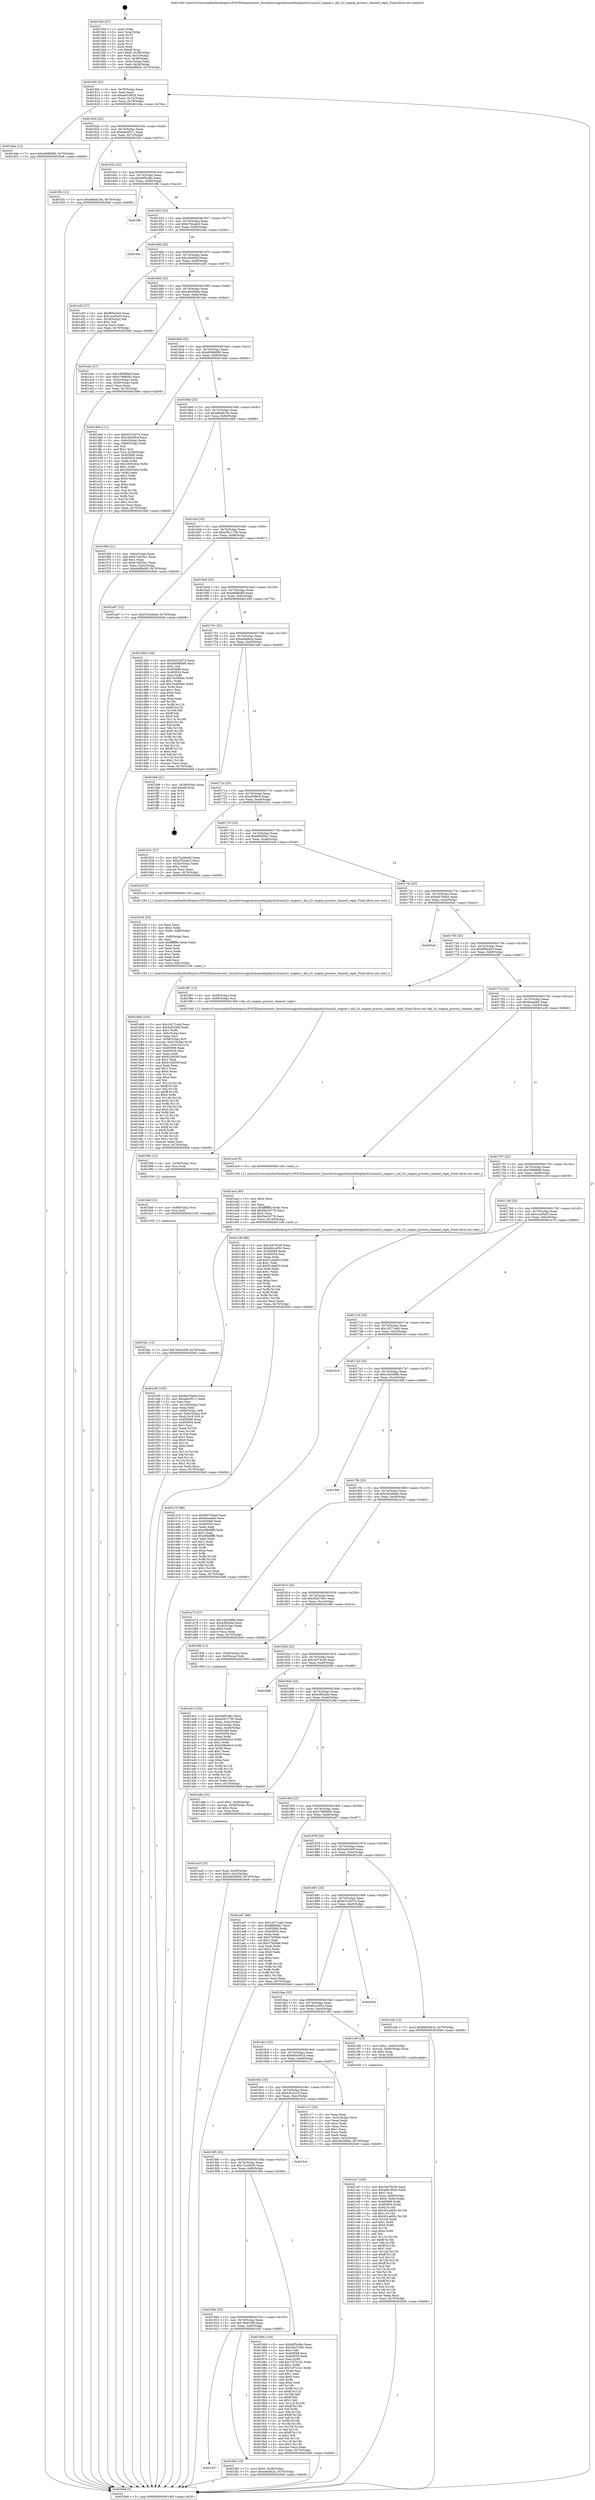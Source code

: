 digraph "0x4015e0" {
  label = "0x4015e0 (/mnt/c/Users/mathe/Desktop/tcc/POCII/binaries/extr_linuxdriversgpudrmamddisplaydci2cauxi2c_engine.c_dal_i2c_engine_process_channel_reply_Final-ollvm.out::main(0))"
  labelloc = "t"
  node[shape=record]

  Entry [label="",width=0.3,height=0.3,shape=circle,fillcolor=black,style=filled]
  "0x40160f" [label="{
     0x40160f [23]\l
     | [instrs]\l
     &nbsp;&nbsp;0x40160f \<+3\>: mov -0x70(%rbp),%eax\l
     &nbsp;&nbsp;0x401612 \<+2\>: mov %eax,%ecx\l
     &nbsp;&nbsp;0x401614 \<+6\>: sub $0xae91962b,%ecx\l
     &nbsp;&nbsp;0x40161a \<+3\>: mov %eax,-0x74(%rbp)\l
     &nbsp;&nbsp;0x40161d \<+3\>: mov %ecx,-0x78(%rbp)\l
     &nbsp;&nbsp;0x401620 \<+6\>: je 0000000000401d4a \<main+0x76a\>\l
  }"]
  "0x401d4a" [label="{
     0x401d4a [12]\l
     | [instrs]\l
     &nbsp;&nbsp;0x401d4a \<+7\>: movl $0xe8dfb085,-0x70(%rbp)\l
     &nbsp;&nbsp;0x401d51 \<+5\>: jmp 00000000004020e8 \<main+0xb08\>\l
  }"]
  "0x401626" [label="{
     0x401626 [22]\l
     | [instrs]\l
     &nbsp;&nbsp;0x401626 \<+5\>: jmp 000000000040162b \<main+0x4b\>\l
     &nbsp;&nbsp;0x40162b \<+3\>: mov -0x74(%rbp),%eax\l
     &nbsp;&nbsp;0x40162e \<+5\>: sub $0xaee3f511,%eax\l
     &nbsp;&nbsp;0x401633 \<+3\>: mov %eax,-0x7c(%rbp)\l
     &nbsp;&nbsp;0x401636 \<+6\>: je 0000000000401f5c \<main+0x97c\>\l
  }"]
  Exit [label="",width=0.3,height=0.3,shape=circle,fillcolor=black,style=filled,peripheries=2]
  "0x401f5c" [label="{
     0x401f5c [12]\l
     | [instrs]\l
     &nbsp;&nbsp;0x401f5c \<+7\>: movl $0xdb64b19c,-0x70(%rbp)\l
     &nbsp;&nbsp;0x401f63 \<+5\>: jmp 00000000004020e8 \<main+0xb08\>\l
  }"]
  "0x40163c" [label="{
     0x40163c [22]\l
     | [instrs]\l
     &nbsp;&nbsp;0x40163c \<+5\>: jmp 0000000000401641 \<main+0x61\>\l
     &nbsp;&nbsp;0x401641 \<+3\>: mov -0x74(%rbp),%eax\l
     &nbsp;&nbsp;0x401644 \<+5\>: sub $0xb0f5cdbc,%eax\l
     &nbsp;&nbsp;0x401649 \<+3\>: mov %eax,-0x80(%rbp)\l
     &nbsp;&nbsp;0x40164c \<+6\>: je 0000000000401ffd \<main+0xa1d\>\l
  }"]
  "0x401927" [label="{
     0x401927\l
  }", style=dashed]
  "0x401ffd" [label="{
     0x401ffd\l
  }", style=dashed]
  "0x401652" [label="{
     0x401652 [25]\l
     | [instrs]\l
     &nbsp;&nbsp;0x401652 \<+5\>: jmp 0000000000401657 \<main+0x77\>\l
     &nbsp;&nbsp;0x401657 \<+3\>: mov -0x74(%rbp),%eax\l
     &nbsp;&nbsp;0x40165a \<+5\>: sub $0xb762adc3,%eax\l
     &nbsp;&nbsp;0x40165f \<+6\>: mov %eax,-0x84(%rbp)\l
     &nbsp;&nbsp;0x401665 \<+6\>: je 000000000040194c \<main+0x36c\>\l
  }"]
  "0x401fd5" [label="{
     0x401fd5 [19]\l
     | [instrs]\l
     &nbsp;&nbsp;0x401fd5 \<+7\>: movl $0x0,-0x38(%rbp)\l
     &nbsp;&nbsp;0x401fdc \<+7\>: movl $0xeb9afa2a,-0x70(%rbp)\l
     &nbsp;&nbsp;0x401fe3 \<+5\>: jmp 00000000004020e8 \<main+0xb08\>\l
  }"]
  "0x40194c" [label="{
     0x40194c\l
  }", style=dashed]
  "0x40166b" [label="{
     0x40166b [25]\l
     | [instrs]\l
     &nbsp;&nbsp;0x40166b \<+5\>: jmp 0000000000401670 \<main+0x90\>\l
     &nbsp;&nbsp;0x401670 \<+3\>: mov -0x74(%rbp),%eax\l
     &nbsp;&nbsp;0x401673 \<+5\>: sub $0xc0d458cf,%eax\l
     &nbsp;&nbsp;0x401678 \<+6\>: mov %eax,-0x88(%rbp)\l
     &nbsp;&nbsp;0x40167e \<+6\>: je 0000000000401e55 \<main+0x875\>\l
  }"]
  "0x401fac" [label="{
     0x401fac [12]\l
     | [instrs]\l
     &nbsp;&nbsp;0x401fac \<+7\>: movl $0x78d4339f,-0x70(%rbp)\l
     &nbsp;&nbsp;0x401fb3 \<+5\>: jmp 00000000004020e8 \<main+0xb08\>\l
  }"]
  "0x401e55" [label="{
     0x401e55 [27]\l
     | [instrs]\l
     &nbsp;&nbsp;0x401e55 \<+5\>: mov $0xff39c4d3,%eax\l
     &nbsp;&nbsp;0x401e5a \<+5\>: mov $0x1acd5af3,%ecx\l
     &nbsp;&nbsp;0x401e5f \<+3\>: mov -0x29(%rbp),%dl\l
     &nbsp;&nbsp;0x401e62 \<+3\>: test $0x1,%dl\l
     &nbsp;&nbsp;0x401e65 \<+3\>: cmovne %ecx,%eax\l
     &nbsp;&nbsp;0x401e68 \<+3\>: mov %eax,-0x70(%rbp)\l
     &nbsp;&nbsp;0x401e6b \<+5\>: jmp 00000000004020e8 \<main+0xb08\>\l
  }"]
  "0x401684" [label="{
     0x401684 [25]\l
     | [instrs]\l
     &nbsp;&nbsp;0x401684 \<+5\>: jmp 0000000000401689 \<main+0xa9\>\l
     &nbsp;&nbsp;0x401689 \<+3\>: mov -0x74(%rbp),%eax\l
     &nbsp;&nbsp;0x40168c \<+5\>: sub $0xc8e59d0e,%eax\l
     &nbsp;&nbsp;0x401691 \<+6\>: mov %eax,-0x8c(%rbp)\l
     &nbsp;&nbsp;0x401697 \<+6\>: je 0000000000401abc \<main+0x4dc\>\l
  }"]
  "0x401fa0" [label="{
     0x401fa0 [12]\l
     | [instrs]\l
     &nbsp;&nbsp;0x401fa0 \<+4\>: mov -0x68(%rbp),%rsi\l
     &nbsp;&nbsp;0x401fa4 \<+3\>: mov %rsi,%rdi\l
     &nbsp;&nbsp;0x401fa7 \<+5\>: call 0000000000401030 \<free@plt\>\l
     | [calls]\l
     &nbsp;&nbsp;0x401030 \{1\} (unknown)\l
  }"]
  "0x401abc" [label="{
     0x401abc [27]\l
     | [instrs]\l
     &nbsp;&nbsp;0x401abc \<+5\>: mov $0x16968f49,%eax\l
     &nbsp;&nbsp;0x401ac1 \<+5\>: mov $0x57966982,%ecx\l
     &nbsp;&nbsp;0x401ac6 \<+3\>: mov -0x5c(%rbp),%edx\l
     &nbsp;&nbsp;0x401ac9 \<+3\>: cmp -0x50(%rbp),%edx\l
     &nbsp;&nbsp;0x401acc \<+3\>: cmovl %ecx,%eax\l
     &nbsp;&nbsp;0x401acf \<+3\>: mov %eax,-0x70(%rbp)\l
     &nbsp;&nbsp;0x401ad2 \<+5\>: jmp 00000000004020e8 \<main+0xb08\>\l
  }"]
  "0x40169d" [label="{
     0x40169d [25]\l
     | [instrs]\l
     &nbsp;&nbsp;0x40169d \<+5\>: jmp 00000000004016a2 \<main+0xc2\>\l
     &nbsp;&nbsp;0x4016a2 \<+3\>: mov -0x74(%rbp),%eax\l
     &nbsp;&nbsp;0x4016a5 \<+5\>: sub $0xd0066690,%eax\l
     &nbsp;&nbsp;0x4016aa \<+6\>: mov %eax,-0x90(%rbp)\l
     &nbsp;&nbsp;0x4016b0 \<+6\>: je 0000000000401de6 \<main+0x806\>\l
  }"]
  "0x401f94" [label="{
     0x401f94 [12]\l
     | [instrs]\l
     &nbsp;&nbsp;0x401f94 \<+4\>: mov -0x58(%rbp),%rsi\l
     &nbsp;&nbsp;0x401f98 \<+3\>: mov %rsi,%rdi\l
     &nbsp;&nbsp;0x401f9b \<+5\>: call 0000000000401030 \<free@plt\>\l
     | [calls]\l
     &nbsp;&nbsp;0x401030 \{1\} (unknown)\l
  }"]
  "0x401de6" [label="{
     0x401de6 [111]\l
     | [instrs]\l
     &nbsp;&nbsp;0x401de6 \<+5\>: mov $0x6331b074,%eax\l
     &nbsp;&nbsp;0x401deb \<+5\>: mov $0xc0d458cf,%ecx\l
     &nbsp;&nbsp;0x401df0 \<+3\>: mov -0x6c(%rbp),%edx\l
     &nbsp;&nbsp;0x401df3 \<+3\>: cmp -0x60(%rbp),%edx\l
     &nbsp;&nbsp;0x401df6 \<+4\>: setl %sil\l
     &nbsp;&nbsp;0x401dfa \<+4\>: and $0x1,%sil\l
     &nbsp;&nbsp;0x401dfe \<+4\>: mov %sil,-0x29(%rbp)\l
     &nbsp;&nbsp;0x401e02 \<+7\>: mov 0x405068,%edx\l
     &nbsp;&nbsp;0x401e09 \<+7\>: mov 0x405054,%edi\l
     &nbsp;&nbsp;0x401e10 \<+3\>: mov %edx,%r8d\l
     &nbsp;&nbsp;0x401e13 \<+7\>: add $0x18003d2a,%r8d\l
     &nbsp;&nbsp;0x401e1a \<+4\>: sub $0x1,%r8d\l
     &nbsp;&nbsp;0x401e1e \<+7\>: sub $0x18003d2a,%r8d\l
     &nbsp;&nbsp;0x401e25 \<+4\>: imul %r8d,%edx\l
     &nbsp;&nbsp;0x401e29 \<+3\>: and $0x1,%edx\l
     &nbsp;&nbsp;0x401e2c \<+3\>: cmp $0x0,%edx\l
     &nbsp;&nbsp;0x401e2f \<+4\>: sete %sil\l
     &nbsp;&nbsp;0x401e33 \<+3\>: cmp $0xa,%edi\l
     &nbsp;&nbsp;0x401e36 \<+4\>: setl %r9b\l
     &nbsp;&nbsp;0x401e3a \<+3\>: mov %sil,%r10b\l
     &nbsp;&nbsp;0x401e3d \<+3\>: and %r9b,%r10b\l
     &nbsp;&nbsp;0x401e40 \<+3\>: xor %r9b,%sil\l
     &nbsp;&nbsp;0x401e43 \<+3\>: or %sil,%r10b\l
     &nbsp;&nbsp;0x401e46 \<+4\>: test $0x1,%r10b\l
     &nbsp;&nbsp;0x401e4a \<+3\>: cmovne %ecx,%eax\l
     &nbsp;&nbsp;0x401e4d \<+3\>: mov %eax,-0x70(%rbp)\l
     &nbsp;&nbsp;0x401e50 \<+5\>: jmp 00000000004020e8 \<main+0xb08\>\l
  }"]
  "0x4016b6" [label="{
     0x4016b6 [25]\l
     | [instrs]\l
     &nbsp;&nbsp;0x4016b6 \<+5\>: jmp 00000000004016bb \<main+0xdb\>\l
     &nbsp;&nbsp;0x4016bb \<+3\>: mov -0x74(%rbp),%eax\l
     &nbsp;&nbsp;0x4016be \<+5\>: sub $0xdb64b19c,%eax\l
     &nbsp;&nbsp;0x4016c3 \<+6\>: mov %eax,-0x94(%rbp)\l
     &nbsp;&nbsp;0x4016c9 \<+6\>: je 0000000000401f68 \<main+0x988\>\l
  }"]
  "0x401ef5" [label="{
     0x401ef5 [103]\l
     | [instrs]\l
     &nbsp;&nbsp;0x401ef5 \<+5\>: mov $0xfd476d4d,%ecx\l
     &nbsp;&nbsp;0x401efa \<+5\>: mov $0xaee3f511,%edx\l
     &nbsp;&nbsp;0x401eff \<+2\>: xor %esi,%esi\l
     &nbsp;&nbsp;0x401f01 \<+6\>: mov -0x100(%rbp),%edi\l
     &nbsp;&nbsp;0x401f07 \<+3\>: imul %eax,%edi\l
     &nbsp;&nbsp;0x401f0a \<+4\>: mov -0x68(%rbp),%r8\l
     &nbsp;&nbsp;0x401f0e \<+4\>: movslq -0x6c(%rbp),%r9\l
     &nbsp;&nbsp;0x401f12 \<+4\>: mov %edi,(%r8,%r9,4)\l
     &nbsp;&nbsp;0x401f16 \<+7\>: mov 0x405068,%eax\l
     &nbsp;&nbsp;0x401f1d \<+7\>: mov 0x405054,%edi\l
     &nbsp;&nbsp;0x401f24 \<+3\>: sub $0x1,%esi\l
     &nbsp;&nbsp;0x401f27 \<+3\>: mov %eax,%r10d\l
     &nbsp;&nbsp;0x401f2a \<+3\>: add %esi,%r10d\l
     &nbsp;&nbsp;0x401f2d \<+4\>: imul %r10d,%eax\l
     &nbsp;&nbsp;0x401f31 \<+3\>: and $0x1,%eax\l
     &nbsp;&nbsp;0x401f34 \<+3\>: cmp $0x0,%eax\l
     &nbsp;&nbsp;0x401f37 \<+4\>: sete %r11b\l
     &nbsp;&nbsp;0x401f3b \<+3\>: cmp $0xa,%edi\l
     &nbsp;&nbsp;0x401f3e \<+3\>: setl %bl\l
     &nbsp;&nbsp;0x401f41 \<+3\>: mov %r11b,%r14b\l
     &nbsp;&nbsp;0x401f44 \<+3\>: and %bl,%r14b\l
     &nbsp;&nbsp;0x401f47 \<+3\>: xor %bl,%r11b\l
     &nbsp;&nbsp;0x401f4a \<+3\>: or %r11b,%r14b\l
     &nbsp;&nbsp;0x401f4d \<+4\>: test $0x1,%r14b\l
     &nbsp;&nbsp;0x401f51 \<+3\>: cmovne %edx,%ecx\l
     &nbsp;&nbsp;0x401f54 \<+3\>: mov %ecx,-0x70(%rbp)\l
     &nbsp;&nbsp;0x401f57 \<+5\>: jmp 00000000004020e8 \<main+0xb08\>\l
  }"]
  "0x401f68" [label="{
     0x401f68 [31]\l
     | [instrs]\l
     &nbsp;&nbsp;0x401f68 \<+3\>: mov -0x6c(%rbp),%eax\l
     &nbsp;&nbsp;0x401f6b \<+5\>: add $0xb7ab35a1,%eax\l
     &nbsp;&nbsp;0x401f70 \<+3\>: add $0x1,%eax\l
     &nbsp;&nbsp;0x401f73 \<+5\>: sub $0xb7ab35a1,%eax\l
     &nbsp;&nbsp;0x401f78 \<+3\>: mov %eax,-0x6c(%rbp)\l
     &nbsp;&nbsp;0x401f7b \<+7\>: movl $0xe8dfb085,-0x70(%rbp)\l
     &nbsp;&nbsp;0x401f82 \<+5\>: jmp 00000000004020e8 \<main+0xb08\>\l
  }"]
  "0x4016cf" [label="{
     0x4016cf [25]\l
     | [instrs]\l
     &nbsp;&nbsp;0x4016cf \<+5\>: jmp 00000000004016d4 \<main+0xf4\>\l
     &nbsp;&nbsp;0x4016d4 \<+3\>: mov -0x74(%rbp),%eax\l
     &nbsp;&nbsp;0x4016d7 \<+5\>: sub $0xe5911756,%eax\l
     &nbsp;&nbsp;0x4016dc \<+6\>: mov %eax,-0x98(%rbp)\l
     &nbsp;&nbsp;0x4016e2 \<+6\>: je 0000000000401a67 \<main+0x487\>\l
  }"]
  "0x401ecd" [label="{
     0x401ecd [40]\l
     | [instrs]\l
     &nbsp;&nbsp;0x401ecd \<+5\>: mov $0x2,%ecx\l
     &nbsp;&nbsp;0x401ed2 \<+1\>: cltd\l
     &nbsp;&nbsp;0x401ed3 \<+2\>: idiv %ecx\l
     &nbsp;&nbsp;0x401ed5 \<+6\>: imul $0xfffffffe,%edx,%ecx\l
     &nbsp;&nbsp;0x401edb \<+6\>: add $0x5be34776,%ecx\l
     &nbsp;&nbsp;0x401ee1 \<+3\>: add $0x1,%ecx\l
     &nbsp;&nbsp;0x401ee4 \<+6\>: sub $0x5be34776,%ecx\l
     &nbsp;&nbsp;0x401eea \<+6\>: mov %ecx,-0x100(%rbp)\l
     &nbsp;&nbsp;0x401ef0 \<+5\>: call 0000000000401160 \<next_i\>\l
     | [calls]\l
     &nbsp;&nbsp;0x401160 \{1\} (/mnt/c/Users/mathe/Desktop/tcc/POCII/binaries/extr_linuxdriversgpudrmamddisplaydci2cauxi2c_engine.c_dal_i2c_engine_process_channel_reply_Final-ollvm.out::next_i)\l
  }"]
  "0x401a67" [label="{
     0x401a67 [12]\l
     | [instrs]\l
     &nbsp;&nbsp;0x401a67 \<+7\>: movl $0x303e46ed,-0x70(%rbp)\l
     &nbsp;&nbsp;0x401a6e \<+5\>: jmp 00000000004020e8 \<main+0xb08\>\l
  }"]
  "0x4016e8" [label="{
     0x4016e8 [25]\l
     | [instrs]\l
     &nbsp;&nbsp;0x4016e8 \<+5\>: jmp 00000000004016ed \<main+0x10d\>\l
     &nbsp;&nbsp;0x4016ed \<+3\>: mov -0x74(%rbp),%eax\l
     &nbsp;&nbsp;0x4016f0 \<+5\>: sub $0xe8dfb085,%eax\l
     &nbsp;&nbsp;0x4016f5 \<+6\>: mov %eax,-0x9c(%rbp)\l
     &nbsp;&nbsp;0x4016fb \<+6\>: je 0000000000401d56 \<main+0x776\>\l
  }"]
  "0x401ca7" [label="{
     0x401ca7 [163]\l
     | [instrs]\l
     &nbsp;&nbsp;0x401ca7 \<+5\>: mov $0x3e478c39,%ecx\l
     &nbsp;&nbsp;0x401cac \<+5\>: mov $0xae91962b,%edx\l
     &nbsp;&nbsp;0x401cb1 \<+3\>: mov $0x1,%sil\l
     &nbsp;&nbsp;0x401cb4 \<+4\>: mov %rax,-0x68(%rbp)\l
     &nbsp;&nbsp;0x401cb8 \<+7\>: movl $0x0,-0x6c(%rbp)\l
     &nbsp;&nbsp;0x401cbf \<+8\>: mov 0x405068,%r8d\l
     &nbsp;&nbsp;0x401cc7 \<+8\>: mov 0x405054,%r9d\l
     &nbsp;&nbsp;0x401ccf \<+3\>: mov %r8d,%r10d\l
     &nbsp;&nbsp;0x401cd2 \<+7\>: add $0x301a465c,%r10d\l
     &nbsp;&nbsp;0x401cd9 \<+4\>: sub $0x1,%r10d\l
     &nbsp;&nbsp;0x401cdd \<+7\>: sub $0x301a465c,%r10d\l
     &nbsp;&nbsp;0x401ce4 \<+4\>: imul %r10d,%r8d\l
     &nbsp;&nbsp;0x401ce8 \<+4\>: and $0x1,%r8d\l
     &nbsp;&nbsp;0x401cec \<+4\>: cmp $0x0,%r8d\l
     &nbsp;&nbsp;0x401cf0 \<+4\>: sete %r11b\l
     &nbsp;&nbsp;0x401cf4 \<+4\>: cmp $0xa,%r9d\l
     &nbsp;&nbsp;0x401cf8 \<+3\>: setl %bl\l
     &nbsp;&nbsp;0x401cfb \<+3\>: mov %r11b,%r14b\l
     &nbsp;&nbsp;0x401cfe \<+4\>: xor $0xff,%r14b\l
     &nbsp;&nbsp;0x401d02 \<+3\>: mov %bl,%r15b\l
     &nbsp;&nbsp;0x401d05 \<+4\>: xor $0xff,%r15b\l
     &nbsp;&nbsp;0x401d09 \<+4\>: xor $0x1,%sil\l
     &nbsp;&nbsp;0x401d0d \<+3\>: mov %r14b,%r12b\l
     &nbsp;&nbsp;0x401d10 \<+4\>: and $0xff,%r12b\l
     &nbsp;&nbsp;0x401d14 \<+3\>: and %sil,%r11b\l
     &nbsp;&nbsp;0x401d17 \<+3\>: mov %r15b,%r13b\l
     &nbsp;&nbsp;0x401d1a \<+4\>: and $0xff,%r13b\l
     &nbsp;&nbsp;0x401d1e \<+3\>: and %sil,%bl\l
     &nbsp;&nbsp;0x401d21 \<+3\>: or %r11b,%r12b\l
     &nbsp;&nbsp;0x401d24 \<+3\>: or %bl,%r13b\l
     &nbsp;&nbsp;0x401d27 \<+3\>: xor %r13b,%r12b\l
     &nbsp;&nbsp;0x401d2a \<+3\>: or %r15b,%r14b\l
     &nbsp;&nbsp;0x401d2d \<+4\>: xor $0xff,%r14b\l
     &nbsp;&nbsp;0x401d31 \<+4\>: or $0x1,%sil\l
     &nbsp;&nbsp;0x401d35 \<+3\>: and %sil,%r14b\l
     &nbsp;&nbsp;0x401d38 \<+3\>: or %r14b,%r12b\l
     &nbsp;&nbsp;0x401d3b \<+4\>: test $0x1,%r12b\l
     &nbsp;&nbsp;0x401d3f \<+3\>: cmovne %edx,%ecx\l
     &nbsp;&nbsp;0x401d42 \<+3\>: mov %ecx,-0x70(%rbp)\l
     &nbsp;&nbsp;0x401d45 \<+5\>: jmp 00000000004020e8 \<main+0xb08\>\l
  }"]
  "0x401d56" [label="{
     0x401d56 [144]\l
     | [instrs]\l
     &nbsp;&nbsp;0x401d56 \<+5\>: mov $0x6331b074,%eax\l
     &nbsp;&nbsp;0x401d5b \<+5\>: mov $0xd0066690,%ecx\l
     &nbsp;&nbsp;0x401d60 \<+2\>: mov $0x1,%dl\l
     &nbsp;&nbsp;0x401d62 \<+7\>: mov 0x405068,%esi\l
     &nbsp;&nbsp;0x401d69 \<+7\>: mov 0x405054,%edi\l
     &nbsp;&nbsp;0x401d70 \<+3\>: mov %esi,%r8d\l
     &nbsp;&nbsp;0x401d73 \<+7\>: sub $0x74c60b4c,%r8d\l
     &nbsp;&nbsp;0x401d7a \<+4\>: sub $0x1,%r8d\l
     &nbsp;&nbsp;0x401d7e \<+7\>: add $0x74c60b4c,%r8d\l
     &nbsp;&nbsp;0x401d85 \<+4\>: imul %r8d,%esi\l
     &nbsp;&nbsp;0x401d89 \<+3\>: and $0x1,%esi\l
     &nbsp;&nbsp;0x401d8c \<+3\>: cmp $0x0,%esi\l
     &nbsp;&nbsp;0x401d8f \<+4\>: sete %r9b\l
     &nbsp;&nbsp;0x401d93 \<+3\>: cmp $0xa,%edi\l
     &nbsp;&nbsp;0x401d96 \<+4\>: setl %r10b\l
     &nbsp;&nbsp;0x401d9a \<+3\>: mov %r9b,%r11b\l
     &nbsp;&nbsp;0x401d9d \<+4\>: xor $0xff,%r11b\l
     &nbsp;&nbsp;0x401da1 \<+3\>: mov %r10b,%bl\l
     &nbsp;&nbsp;0x401da4 \<+3\>: xor $0xff,%bl\l
     &nbsp;&nbsp;0x401da7 \<+3\>: xor $0x0,%dl\l
     &nbsp;&nbsp;0x401daa \<+3\>: mov %r11b,%r14b\l
     &nbsp;&nbsp;0x401dad \<+4\>: and $0x0,%r14b\l
     &nbsp;&nbsp;0x401db1 \<+3\>: and %dl,%r9b\l
     &nbsp;&nbsp;0x401db4 \<+3\>: mov %bl,%r15b\l
     &nbsp;&nbsp;0x401db7 \<+4\>: and $0x0,%r15b\l
     &nbsp;&nbsp;0x401dbb \<+3\>: and %dl,%r10b\l
     &nbsp;&nbsp;0x401dbe \<+3\>: or %r9b,%r14b\l
     &nbsp;&nbsp;0x401dc1 \<+3\>: or %r10b,%r15b\l
     &nbsp;&nbsp;0x401dc4 \<+3\>: xor %r15b,%r14b\l
     &nbsp;&nbsp;0x401dc7 \<+3\>: or %bl,%r11b\l
     &nbsp;&nbsp;0x401dca \<+4\>: xor $0xff,%r11b\l
     &nbsp;&nbsp;0x401dce \<+3\>: or $0x0,%dl\l
     &nbsp;&nbsp;0x401dd1 \<+3\>: and %dl,%r11b\l
     &nbsp;&nbsp;0x401dd4 \<+3\>: or %r11b,%r14b\l
     &nbsp;&nbsp;0x401dd7 \<+4\>: test $0x1,%r14b\l
     &nbsp;&nbsp;0x401ddb \<+3\>: cmovne %ecx,%eax\l
     &nbsp;&nbsp;0x401dde \<+3\>: mov %eax,-0x70(%rbp)\l
     &nbsp;&nbsp;0x401de1 \<+5\>: jmp 00000000004020e8 \<main+0xb08\>\l
  }"]
  "0x401701" [label="{
     0x401701 [25]\l
     | [instrs]\l
     &nbsp;&nbsp;0x401701 \<+5\>: jmp 0000000000401706 \<main+0x126\>\l
     &nbsp;&nbsp;0x401706 \<+3\>: mov -0x74(%rbp),%eax\l
     &nbsp;&nbsp;0x401709 \<+5\>: sub $0xeb9afa2a,%eax\l
     &nbsp;&nbsp;0x40170e \<+6\>: mov %eax,-0xa0(%rbp)\l
     &nbsp;&nbsp;0x401714 \<+6\>: je 0000000000401fe8 \<main+0xa08\>\l
  }"]
  "0x401b68" [label="{
     0x401b68 [163]\l
     | [instrs]\l
     &nbsp;&nbsp;0x401b68 \<+5\>: mov $0x1d371ab0,%ecx\l
     &nbsp;&nbsp;0x401b6d \<+5\>: mov $0x5af2d40f,%edx\l
     &nbsp;&nbsp;0x401b72 \<+3\>: mov $0x1,%r8b\l
     &nbsp;&nbsp;0x401b75 \<+6\>: mov -0xfc(%rbp),%esi\l
     &nbsp;&nbsp;0x401b7b \<+3\>: imul %eax,%esi\l
     &nbsp;&nbsp;0x401b7e \<+4\>: mov -0x58(%rbp),%r9\l
     &nbsp;&nbsp;0x401b82 \<+4\>: movslq -0x5c(%rbp),%r10\l
     &nbsp;&nbsp;0x401b86 \<+4\>: mov %esi,(%r9,%r10,4)\l
     &nbsp;&nbsp;0x401b8a \<+7\>: mov 0x405068,%eax\l
     &nbsp;&nbsp;0x401b91 \<+7\>: mov 0x405054,%esi\l
     &nbsp;&nbsp;0x401b98 \<+2\>: mov %eax,%edi\l
     &nbsp;&nbsp;0x401b9a \<+6\>: add $0x91fa930f,%edi\l
     &nbsp;&nbsp;0x401ba0 \<+3\>: sub $0x1,%edi\l
     &nbsp;&nbsp;0x401ba3 \<+6\>: sub $0x91fa930f,%edi\l
     &nbsp;&nbsp;0x401ba9 \<+3\>: imul %edi,%eax\l
     &nbsp;&nbsp;0x401bac \<+3\>: and $0x1,%eax\l
     &nbsp;&nbsp;0x401baf \<+3\>: cmp $0x0,%eax\l
     &nbsp;&nbsp;0x401bb2 \<+4\>: sete %r11b\l
     &nbsp;&nbsp;0x401bb6 \<+3\>: cmp $0xa,%esi\l
     &nbsp;&nbsp;0x401bb9 \<+3\>: setl %bl\l
     &nbsp;&nbsp;0x401bbc \<+3\>: mov %r11b,%r14b\l
     &nbsp;&nbsp;0x401bbf \<+4\>: xor $0xff,%r14b\l
     &nbsp;&nbsp;0x401bc3 \<+3\>: mov %bl,%r15b\l
     &nbsp;&nbsp;0x401bc6 \<+4\>: xor $0xff,%r15b\l
     &nbsp;&nbsp;0x401bca \<+4\>: xor $0x0,%r8b\l
     &nbsp;&nbsp;0x401bce \<+3\>: mov %r14b,%r12b\l
     &nbsp;&nbsp;0x401bd1 \<+4\>: and $0x0,%r12b\l
     &nbsp;&nbsp;0x401bd5 \<+3\>: and %r8b,%r11b\l
     &nbsp;&nbsp;0x401bd8 \<+3\>: mov %r15b,%r13b\l
     &nbsp;&nbsp;0x401bdb \<+4\>: and $0x0,%r13b\l
     &nbsp;&nbsp;0x401bdf \<+3\>: and %r8b,%bl\l
     &nbsp;&nbsp;0x401be2 \<+3\>: or %r11b,%r12b\l
     &nbsp;&nbsp;0x401be5 \<+3\>: or %bl,%r13b\l
     &nbsp;&nbsp;0x401be8 \<+3\>: xor %r13b,%r12b\l
     &nbsp;&nbsp;0x401beb \<+3\>: or %r15b,%r14b\l
     &nbsp;&nbsp;0x401bee \<+4\>: xor $0xff,%r14b\l
     &nbsp;&nbsp;0x401bf2 \<+4\>: or $0x0,%r8b\l
     &nbsp;&nbsp;0x401bf6 \<+3\>: and %r8b,%r14b\l
     &nbsp;&nbsp;0x401bf9 \<+3\>: or %r14b,%r12b\l
     &nbsp;&nbsp;0x401bfc \<+4\>: test $0x1,%r12b\l
     &nbsp;&nbsp;0x401c00 \<+3\>: cmovne %edx,%ecx\l
     &nbsp;&nbsp;0x401c03 \<+3\>: mov %ecx,-0x70(%rbp)\l
     &nbsp;&nbsp;0x401c06 \<+5\>: jmp 00000000004020e8 \<main+0xb08\>\l
  }"]
  "0x401fe8" [label="{
     0x401fe8 [21]\l
     | [instrs]\l
     &nbsp;&nbsp;0x401fe8 \<+3\>: mov -0x38(%rbp),%eax\l
     &nbsp;&nbsp;0x401feb \<+7\>: add $0xe8,%rsp\l
     &nbsp;&nbsp;0x401ff2 \<+1\>: pop %rbx\l
     &nbsp;&nbsp;0x401ff3 \<+2\>: pop %r12\l
     &nbsp;&nbsp;0x401ff5 \<+2\>: pop %r13\l
     &nbsp;&nbsp;0x401ff7 \<+2\>: pop %r14\l
     &nbsp;&nbsp;0x401ff9 \<+2\>: pop %r15\l
     &nbsp;&nbsp;0x401ffb \<+1\>: pop %rbp\l
     &nbsp;&nbsp;0x401ffc \<+1\>: ret\l
  }"]
  "0x40171a" [label="{
     0x40171a [25]\l
     | [instrs]\l
     &nbsp;&nbsp;0x40171a \<+5\>: jmp 000000000040171f \<main+0x13f\>\l
     &nbsp;&nbsp;0x40171f \<+3\>: mov -0x74(%rbp),%eax\l
     &nbsp;&nbsp;0x401722 \<+5\>: sub $0xefcff4cb,%eax\l
     &nbsp;&nbsp;0x401727 \<+6\>: mov %eax,-0xa4(%rbp)\l
     &nbsp;&nbsp;0x40172d \<+6\>: je 0000000000401931 \<main+0x351\>\l
  }"]
  "0x401b34" [label="{
     0x401b34 [52]\l
     | [instrs]\l
     &nbsp;&nbsp;0x401b34 \<+2\>: xor %ecx,%ecx\l
     &nbsp;&nbsp;0x401b36 \<+5\>: mov $0x2,%edx\l
     &nbsp;&nbsp;0x401b3b \<+6\>: mov %edx,-0xf8(%rbp)\l
     &nbsp;&nbsp;0x401b41 \<+1\>: cltd\l
     &nbsp;&nbsp;0x401b42 \<+6\>: mov -0xf8(%rbp),%esi\l
     &nbsp;&nbsp;0x401b48 \<+2\>: idiv %esi\l
     &nbsp;&nbsp;0x401b4a \<+6\>: imul $0xfffffffe,%edx,%edx\l
     &nbsp;&nbsp;0x401b50 \<+2\>: mov %ecx,%edi\l
     &nbsp;&nbsp;0x401b52 \<+2\>: sub %edx,%edi\l
     &nbsp;&nbsp;0x401b54 \<+2\>: mov %ecx,%edx\l
     &nbsp;&nbsp;0x401b56 \<+3\>: sub $0x1,%edx\l
     &nbsp;&nbsp;0x401b59 \<+2\>: add %edx,%edi\l
     &nbsp;&nbsp;0x401b5b \<+2\>: sub %edi,%ecx\l
     &nbsp;&nbsp;0x401b5d \<+6\>: mov %ecx,-0xfc(%rbp)\l
     &nbsp;&nbsp;0x401b63 \<+5\>: call 0000000000401160 \<next_i\>\l
     | [calls]\l
     &nbsp;&nbsp;0x401160 \{1\} (/mnt/c/Users/mathe/Desktop/tcc/POCII/binaries/extr_linuxdriversgpudrmamddisplaydci2cauxi2c_engine.c_dal_i2c_engine_process_channel_reply_Final-ollvm.out::next_i)\l
  }"]
  "0x401931" [label="{
     0x401931 [27]\l
     | [instrs]\l
     &nbsp;&nbsp;0x401931 \<+5\>: mov $0x72a26e00,%eax\l
     &nbsp;&nbsp;0x401936 \<+5\>: mov $0xb762adc3,%ecx\l
     &nbsp;&nbsp;0x40193b \<+3\>: mov -0x34(%rbp),%edx\l
     &nbsp;&nbsp;0x40193e \<+3\>: cmp $0x2,%edx\l
     &nbsp;&nbsp;0x401941 \<+3\>: cmovne %ecx,%eax\l
     &nbsp;&nbsp;0x401944 \<+3\>: mov %eax,-0x70(%rbp)\l
     &nbsp;&nbsp;0x401947 \<+5\>: jmp 00000000004020e8 \<main+0xb08\>\l
  }"]
  "0x401733" [label="{
     0x401733 [25]\l
     | [instrs]\l
     &nbsp;&nbsp;0x401733 \<+5\>: jmp 0000000000401738 \<main+0x158\>\l
     &nbsp;&nbsp;0x401738 \<+3\>: mov -0x74(%rbp),%eax\l
     &nbsp;&nbsp;0x40173b \<+5\>: sub $0xf66f38e1,%eax\l
     &nbsp;&nbsp;0x401740 \<+6\>: mov %eax,-0xa8(%rbp)\l
     &nbsp;&nbsp;0x401746 \<+6\>: je 0000000000401b2f \<main+0x54f\>\l
  }"]
  "0x4020e8" [label="{
     0x4020e8 [5]\l
     | [instrs]\l
     &nbsp;&nbsp;0x4020e8 \<+5\>: jmp 000000000040160f \<main+0x2f\>\l
  }"]
  "0x4015e0" [label="{
     0x4015e0 [47]\l
     | [instrs]\l
     &nbsp;&nbsp;0x4015e0 \<+1\>: push %rbp\l
     &nbsp;&nbsp;0x4015e1 \<+3\>: mov %rsp,%rbp\l
     &nbsp;&nbsp;0x4015e4 \<+2\>: push %r15\l
     &nbsp;&nbsp;0x4015e6 \<+2\>: push %r14\l
     &nbsp;&nbsp;0x4015e8 \<+2\>: push %r13\l
     &nbsp;&nbsp;0x4015ea \<+2\>: push %r12\l
     &nbsp;&nbsp;0x4015ec \<+1\>: push %rbx\l
     &nbsp;&nbsp;0x4015ed \<+7\>: sub $0xe8,%rsp\l
     &nbsp;&nbsp;0x4015f4 \<+7\>: movl $0x0,-0x38(%rbp)\l
     &nbsp;&nbsp;0x4015fb \<+3\>: mov %edi,-0x3c(%rbp)\l
     &nbsp;&nbsp;0x4015fe \<+4\>: mov %rsi,-0x48(%rbp)\l
     &nbsp;&nbsp;0x401602 \<+3\>: mov -0x3c(%rbp),%edi\l
     &nbsp;&nbsp;0x401605 \<+3\>: mov %edi,-0x34(%rbp)\l
     &nbsp;&nbsp;0x401608 \<+7\>: movl $0xefcff4cb,-0x70(%rbp)\l
  }"]
  "0x401aa5" [label="{
     0x401aa5 [23]\l
     | [instrs]\l
     &nbsp;&nbsp;0x401aa5 \<+4\>: mov %rax,-0x58(%rbp)\l
     &nbsp;&nbsp;0x401aa9 \<+7\>: movl $0x0,-0x5c(%rbp)\l
     &nbsp;&nbsp;0x401ab0 \<+7\>: movl $0xc8e59d0e,-0x70(%rbp)\l
     &nbsp;&nbsp;0x401ab7 \<+5\>: jmp 00000000004020e8 \<main+0xb08\>\l
  }"]
  "0x401b2f" [label="{
     0x401b2f [5]\l
     | [instrs]\l
     &nbsp;&nbsp;0x401b2f \<+5\>: call 0000000000401160 \<next_i\>\l
     | [calls]\l
     &nbsp;&nbsp;0x401160 \{1\} (/mnt/c/Users/mathe/Desktop/tcc/POCII/binaries/extr_linuxdriversgpudrmamddisplaydci2cauxi2c_engine.c_dal_i2c_engine_process_channel_reply_Final-ollvm.out::next_i)\l
  }"]
  "0x40174c" [label="{
     0x40174c [25]\l
     | [instrs]\l
     &nbsp;&nbsp;0x40174c \<+5\>: jmp 0000000000401751 \<main+0x171\>\l
     &nbsp;&nbsp;0x401751 \<+3\>: mov -0x74(%rbp),%eax\l
     &nbsp;&nbsp;0x401754 \<+5\>: sub $0xfd476d4d,%eax\l
     &nbsp;&nbsp;0x401759 \<+6\>: mov %eax,-0xac(%rbp)\l
     &nbsp;&nbsp;0x40175f \<+6\>: je 00000000004020a0 \<main+0xac0\>\l
  }"]
  "0x401a01" [label="{
     0x401a01 [102]\l
     | [instrs]\l
     &nbsp;&nbsp;0x401a01 \<+5\>: mov $0xb0f5cdbc,%ecx\l
     &nbsp;&nbsp;0x401a06 \<+5\>: mov $0xe5911756,%edx\l
     &nbsp;&nbsp;0x401a0b \<+3\>: mov %eax,-0x4c(%rbp)\l
     &nbsp;&nbsp;0x401a0e \<+3\>: mov -0x4c(%rbp),%eax\l
     &nbsp;&nbsp;0x401a11 \<+3\>: mov %eax,-0x30(%rbp)\l
     &nbsp;&nbsp;0x401a14 \<+7\>: mov 0x405068,%eax\l
     &nbsp;&nbsp;0x401a1b \<+7\>: mov 0x405054,%esi\l
     &nbsp;&nbsp;0x401a22 \<+3\>: mov %eax,%r8d\l
     &nbsp;&nbsp;0x401a25 \<+7\>: sub $0xb39bd5e3,%r8d\l
     &nbsp;&nbsp;0x401a2c \<+4\>: sub $0x1,%r8d\l
     &nbsp;&nbsp;0x401a30 \<+7\>: add $0xb39bd5e3,%r8d\l
     &nbsp;&nbsp;0x401a37 \<+4\>: imul %r8d,%eax\l
     &nbsp;&nbsp;0x401a3b \<+3\>: and $0x1,%eax\l
     &nbsp;&nbsp;0x401a3e \<+3\>: cmp $0x0,%eax\l
     &nbsp;&nbsp;0x401a41 \<+4\>: sete %r9b\l
     &nbsp;&nbsp;0x401a45 \<+3\>: cmp $0xa,%esi\l
     &nbsp;&nbsp;0x401a48 \<+4\>: setl %r10b\l
     &nbsp;&nbsp;0x401a4c \<+3\>: mov %r9b,%r11b\l
     &nbsp;&nbsp;0x401a4f \<+3\>: and %r10b,%r11b\l
     &nbsp;&nbsp;0x401a52 \<+3\>: xor %r10b,%r9b\l
     &nbsp;&nbsp;0x401a55 \<+3\>: or %r9b,%r11b\l
     &nbsp;&nbsp;0x401a58 \<+4\>: test $0x1,%r11b\l
     &nbsp;&nbsp;0x401a5c \<+3\>: cmovne %edx,%ecx\l
     &nbsp;&nbsp;0x401a5f \<+3\>: mov %ecx,-0x70(%rbp)\l
     &nbsp;&nbsp;0x401a62 \<+5\>: jmp 00000000004020e8 \<main+0xb08\>\l
  }"]
  "0x4020a0" [label="{
     0x4020a0\l
  }", style=dashed]
  "0x401765" [label="{
     0x401765 [25]\l
     | [instrs]\l
     &nbsp;&nbsp;0x401765 \<+5\>: jmp 000000000040176a \<main+0x18a\>\l
     &nbsp;&nbsp;0x40176a \<+3\>: mov -0x74(%rbp),%eax\l
     &nbsp;&nbsp;0x40176d \<+5\>: sub $0xff39c4d3,%eax\l
     &nbsp;&nbsp;0x401772 \<+6\>: mov %eax,-0xb0(%rbp)\l
     &nbsp;&nbsp;0x401778 \<+6\>: je 0000000000401f87 \<main+0x9a7\>\l
  }"]
  "0x40190e" [label="{
     0x40190e [25]\l
     | [instrs]\l
     &nbsp;&nbsp;0x40190e \<+5\>: jmp 0000000000401913 \<main+0x333\>\l
     &nbsp;&nbsp;0x401913 \<+3\>: mov -0x74(%rbp),%eax\l
     &nbsp;&nbsp;0x401916 \<+5\>: sub $0x78d4339f,%eax\l
     &nbsp;&nbsp;0x40191b \<+6\>: mov %eax,-0xf4(%rbp)\l
     &nbsp;&nbsp;0x401921 \<+6\>: je 0000000000401fd5 \<main+0x9f5\>\l
  }"]
  "0x401f87" [label="{
     0x401f87 [13]\l
     | [instrs]\l
     &nbsp;&nbsp;0x401f87 \<+4\>: mov -0x58(%rbp),%rdi\l
     &nbsp;&nbsp;0x401f8b \<+4\>: mov -0x68(%rbp),%rsi\l
     &nbsp;&nbsp;0x401f8f \<+5\>: call 00000000004015d0 \<dal_i2c_engine_process_channel_reply\>\l
     | [calls]\l
     &nbsp;&nbsp;0x4015d0 \{1\} (/mnt/c/Users/mathe/Desktop/tcc/POCII/binaries/extr_linuxdriversgpudrmamddisplaydci2cauxi2c_engine.c_dal_i2c_engine_process_channel_reply_Final-ollvm.out::dal_i2c_engine_process_channel_reply)\l
  }"]
  "0x40177e" [label="{
     0x40177e [25]\l
     | [instrs]\l
     &nbsp;&nbsp;0x40177e \<+5\>: jmp 0000000000401783 \<main+0x1a3\>\l
     &nbsp;&nbsp;0x401783 \<+3\>: mov -0x74(%rbp),%eax\l
     &nbsp;&nbsp;0x401786 \<+5\>: sub $0x6eeaeb6,%eax\l
     &nbsp;&nbsp;0x40178b \<+6\>: mov %eax,-0xb4(%rbp)\l
     &nbsp;&nbsp;0x401791 \<+6\>: je 0000000000401ec8 \<main+0x8e8\>\l
  }"]
  "0x401964" [label="{
     0x401964 [144]\l
     | [instrs]\l
     &nbsp;&nbsp;0x401964 \<+5\>: mov $0xb0f5cdbc,%eax\l
     &nbsp;&nbsp;0x401969 \<+5\>: mov $0x30a37b0c,%ecx\l
     &nbsp;&nbsp;0x40196e \<+2\>: mov $0x1,%dl\l
     &nbsp;&nbsp;0x401970 \<+7\>: mov 0x405068,%esi\l
     &nbsp;&nbsp;0x401977 \<+7\>: mov 0x405054,%edi\l
     &nbsp;&nbsp;0x40197e \<+3\>: mov %esi,%r8d\l
     &nbsp;&nbsp;0x401981 \<+7\>: add $0x7cf721d1,%r8d\l
     &nbsp;&nbsp;0x401988 \<+4\>: sub $0x1,%r8d\l
     &nbsp;&nbsp;0x40198c \<+7\>: sub $0x7cf721d1,%r8d\l
     &nbsp;&nbsp;0x401993 \<+4\>: imul %r8d,%esi\l
     &nbsp;&nbsp;0x401997 \<+3\>: and $0x1,%esi\l
     &nbsp;&nbsp;0x40199a \<+3\>: cmp $0x0,%esi\l
     &nbsp;&nbsp;0x40199d \<+4\>: sete %r9b\l
     &nbsp;&nbsp;0x4019a1 \<+3\>: cmp $0xa,%edi\l
     &nbsp;&nbsp;0x4019a4 \<+4\>: setl %r10b\l
     &nbsp;&nbsp;0x4019a8 \<+3\>: mov %r9b,%r11b\l
     &nbsp;&nbsp;0x4019ab \<+4\>: xor $0xff,%r11b\l
     &nbsp;&nbsp;0x4019af \<+3\>: mov %r10b,%bl\l
     &nbsp;&nbsp;0x4019b2 \<+3\>: xor $0xff,%bl\l
     &nbsp;&nbsp;0x4019b5 \<+3\>: xor $0x1,%dl\l
     &nbsp;&nbsp;0x4019b8 \<+3\>: mov %r11b,%r14b\l
     &nbsp;&nbsp;0x4019bb \<+4\>: and $0xff,%r14b\l
     &nbsp;&nbsp;0x4019bf \<+3\>: and %dl,%r9b\l
     &nbsp;&nbsp;0x4019c2 \<+3\>: mov %bl,%r15b\l
     &nbsp;&nbsp;0x4019c5 \<+4\>: and $0xff,%r15b\l
     &nbsp;&nbsp;0x4019c9 \<+3\>: and %dl,%r10b\l
     &nbsp;&nbsp;0x4019cc \<+3\>: or %r9b,%r14b\l
     &nbsp;&nbsp;0x4019cf \<+3\>: or %r10b,%r15b\l
     &nbsp;&nbsp;0x4019d2 \<+3\>: xor %r15b,%r14b\l
     &nbsp;&nbsp;0x4019d5 \<+3\>: or %bl,%r11b\l
     &nbsp;&nbsp;0x4019d8 \<+4\>: xor $0xff,%r11b\l
     &nbsp;&nbsp;0x4019dc \<+3\>: or $0x1,%dl\l
     &nbsp;&nbsp;0x4019df \<+3\>: and %dl,%r11b\l
     &nbsp;&nbsp;0x4019e2 \<+3\>: or %r11b,%r14b\l
     &nbsp;&nbsp;0x4019e5 \<+4\>: test $0x1,%r14b\l
     &nbsp;&nbsp;0x4019e9 \<+3\>: cmovne %ecx,%eax\l
     &nbsp;&nbsp;0x4019ec \<+3\>: mov %eax,-0x70(%rbp)\l
     &nbsp;&nbsp;0x4019ef \<+5\>: jmp 00000000004020e8 \<main+0xb08\>\l
  }"]
  "0x401ec8" [label="{
     0x401ec8 [5]\l
     | [instrs]\l
     &nbsp;&nbsp;0x401ec8 \<+5\>: call 0000000000401160 \<next_i\>\l
     | [calls]\l
     &nbsp;&nbsp;0x401160 \{1\} (/mnt/c/Users/mathe/Desktop/tcc/POCII/binaries/extr_linuxdriversgpudrmamddisplaydci2cauxi2c_engine.c_dal_i2c_engine_process_channel_reply_Final-ollvm.out::next_i)\l
  }"]
  "0x401797" [label="{
     0x401797 [25]\l
     | [instrs]\l
     &nbsp;&nbsp;0x401797 \<+5\>: jmp 000000000040179c \<main+0x1bc\>\l
     &nbsp;&nbsp;0x40179c \<+3\>: mov -0x74(%rbp),%eax\l
     &nbsp;&nbsp;0x40179f \<+5\>: sub $0x16968f49,%eax\l
     &nbsp;&nbsp;0x4017a4 \<+6\>: mov %eax,-0xb8(%rbp)\l
     &nbsp;&nbsp;0x4017aa \<+6\>: je 0000000000401c38 \<main+0x658\>\l
  }"]
  "0x4018f5" [label="{
     0x4018f5 [25]\l
     | [instrs]\l
     &nbsp;&nbsp;0x4018f5 \<+5\>: jmp 00000000004018fa \<main+0x31a\>\l
     &nbsp;&nbsp;0x4018fa \<+3\>: mov -0x74(%rbp),%eax\l
     &nbsp;&nbsp;0x4018fd \<+5\>: sub $0x72a26e00,%eax\l
     &nbsp;&nbsp;0x401902 \<+6\>: mov %eax,-0xf0(%rbp)\l
     &nbsp;&nbsp;0x401908 \<+6\>: je 0000000000401964 \<main+0x384\>\l
  }"]
  "0x401c38" [label="{
     0x401c38 [88]\l
     | [instrs]\l
     &nbsp;&nbsp;0x401c38 \<+5\>: mov $0x3e478c39,%eax\l
     &nbsp;&nbsp;0x401c3d \<+5\>: mov $0x662cc952,%ecx\l
     &nbsp;&nbsp;0x401c42 \<+7\>: mov 0x405068,%edx\l
     &nbsp;&nbsp;0x401c49 \<+7\>: mov 0x405054,%esi\l
     &nbsp;&nbsp;0x401c50 \<+2\>: mov %edx,%edi\l
     &nbsp;&nbsp;0x401c52 \<+6\>: add $0xf1cba653,%edi\l
     &nbsp;&nbsp;0x401c58 \<+3\>: sub $0x1,%edi\l
     &nbsp;&nbsp;0x401c5b \<+6\>: sub $0xf1cba653,%edi\l
     &nbsp;&nbsp;0x401c61 \<+3\>: imul %edi,%edx\l
     &nbsp;&nbsp;0x401c64 \<+3\>: and $0x1,%edx\l
     &nbsp;&nbsp;0x401c67 \<+3\>: cmp $0x0,%edx\l
     &nbsp;&nbsp;0x401c6a \<+4\>: sete %r8b\l
     &nbsp;&nbsp;0x401c6e \<+3\>: cmp $0xa,%esi\l
     &nbsp;&nbsp;0x401c71 \<+4\>: setl %r9b\l
     &nbsp;&nbsp;0x401c75 \<+3\>: mov %r8b,%r10b\l
     &nbsp;&nbsp;0x401c78 \<+3\>: and %r9b,%r10b\l
     &nbsp;&nbsp;0x401c7b \<+3\>: xor %r9b,%r8b\l
     &nbsp;&nbsp;0x401c7e \<+3\>: or %r8b,%r10b\l
     &nbsp;&nbsp;0x401c81 \<+4\>: test $0x1,%r10b\l
     &nbsp;&nbsp;0x401c85 \<+3\>: cmovne %ecx,%eax\l
     &nbsp;&nbsp;0x401c88 \<+3\>: mov %eax,-0x70(%rbp)\l
     &nbsp;&nbsp;0x401c8b \<+5\>: jmp 00000000004020e8 \<main+0xb08\>\l
  }"]
  "0x4017b0" [label="{
     0x4017b0 [25]\l
     | [instrs]\l
     &nbsp;&nbsp;0x4017b0 \<+5\>: jmp 00000000004017b5 \<main+0x1d5\>\l
     &nbsp;&nbsp;0x4017b5 \<+3\>: mov -0x74(%rbp),%eax\l
     &nbsp;&nbsp;0x4017b8 \<+5\>: sub $0x1acd5af3,%eax\l
     &nbsp;&nbsp;0x4017bd \<+6\>: mov %eax,-0xbc(%rbp)\l
     &nbsp;&nbsp;0x4017c3 \<+6\>: je 0000000000401e70 \<main+0x890\>\l
  }"]
  "0x401fc4" [label="{
     0x401fc4\l
  }", style=dashed]
  "0x401e70" [label="{
     0x401e70 [88]\l
     | [instrs]\l
     &nbsp;&nbsp;0x401e70 \<+5\>: mov $0xfd476d4d,%eax\l
     &nbsp;&nbsp;0x401e75 \<+5\>: mov $0x6eeaeb6,%ecx\l
     &nbsp;&nbsp;0x401e7a \<+7\>: mov 0x405068,%edx\l
     &nbsp;&nbsp;0x401e81 \<+7\>: mov 0x405054,%esi\l
     &nbsp;&nbsp;0x401e88 \<+2\>: mov %edx,%edi\l
     &nbsp;&nbsp;0x401e8a \<+6\>: add $0xe9be8ff6,%edi\l
     &nbsp;&nbsp;0x401e90 \<+3\>: sub $0x1,%edi\l
     &nbsp;&nbsp;0x401e93 \<+6\>: sub $0xe9be8ff6,%edi\l
     &nbsp;&nbsp;0x401e99 \<+3\>: imul %edi,%edx\l
     &nbsp;&nbsp;0x401e9c \<+3\>: and $0x1,%edx\l
     &nbsp;&nbsp;0x401e9f \<+3\>: cmp $0x0,%edx\l
     &nbsp;&nbsp;0x401ea2 \<+4\>: sete %r8b\l
     &nbsp;&nbsp;0x401ea6 \<+3\>: cmp $0xa,%esi\l
     &nbsp;&nbsp;0x401ea9 \<+4\>: setl %r9b\l
     &nbsp;&nbsp;0x401ead \<+3\>: mov %r8b,%r10b\l
     &nbsp;&nbsp;0x401eb0 \<+3\>: and %r9b,%r10b\l
     &nbsp;&nbsp;0x401eb3 \<+3\>: xor %r9b,%r8b\l
     &nbsp;&nbsp;0x401eb6 \<+3\>: or %r8b,%r10b\l
     &nbsp;&nbsp;0x401eb9 \<+4\>: test $0x1,%r10b\l
     &nbsp;&nbsp;0x401ebd \<+3\>: cmovne %ecx,%eax\l
     &nbsp;&nbsp;0x401ec0 \<+3\>: mov %eax,-0x70(%rbp)\l
     &nbsp;&nbsp;0x401ec3 \<+5\>: jmp 00000000004020e8 \<main+0xb08\>\l
  }"]
  "0x4017c9" [label="{
     0x4017c9 [25]\l
     | [instrs]\l
     &nbsp;&nbsp;0x4017c9 \<+5\>: jmp 00000000004017ce \<main+0x1ee\>\l
     &nbsp;&nbsp;0x4017ce \<+3\>: mov -0x74(%rbp),%eax\l
     &nbsp;&nbsp;0x4017d1 \<+5\>: sub $0x1d371ab0,%eax\l
     &nbsp;&nbsp;0x4017d6 \<+6\>: mov %eax,-0xc0(%rbp)\l
     &nbsp;&nbsp;0x4017dc \<+6\>: je 0000000000402019 \<main+0xa39\>\l
  }"]
  "0x4018dc" [label="{
     0x4018dc [25]\l
     | [instrs]\l
     &nbsp;&nbsp;0x4018dc \<+5\>: jmp 00000000004018e1 \<main+0x301\>\l
     &nbsp;&nbsp;0x4018e1 \<+3\>: mov -0x74(%rbp),%eax\l
     &nbsp;&nbsp;0x4018e4 \<+5\>: sub $0x6cfc2e1d,%eax\l
     &nbsp;&nbsp;0x4018e9 \<+6\>: mov %eax,-0xec(%rbp)\l
     &nbsp;&nbsp;0x4018ef \<+6\>: je 0000000000401fc4 \<main+0x9e4\>\l
  }"]
  "0x402019" [label="{
     0x402019\l
  }", style=dashed]
  "0x4017e2" [label="{
     0x4017e2 [25]\l
     | [instrs]\l
     &nbsp;&nbsp;0x4017e2 \<+5\>: jmp 00000000004017e7 \<main+0x207\>\l
     &nbsp;&nbsp;0x4017e7 \<+3\>: mov -0x74(%rbp),%eax\l
     &nbsp;&nbsp;0x4017ea \<+5\>: sub $0x1e62488b,%eax\l
     &nbsp;&nbsp;0x4017ef \<+6\>: mov %eax,-0xc4(%rbp)\l
     &nbsp;&nbsp;0x4017f5 \<+6\>: je 0000000000401fb8 \<main+0x9d8\>\l
  }"]
  "0x401c17" [label="{
     0x401c17 [33]\l
     | [instrs]\l
     &nbsp;&nbsp;0x401c17 \<+2\>: xor %eax,%eax\l
     &nbsp;&nbsp;0x401c19 \<+3\>: mov -0x5c(%rbp),%ecx\l
     &nbsp;&nbsp;0x401c1c \<+2\>: mov %eax,%edx\l
     &nbsp;&nbsp;0x401c1e \<+2\>: sub %ecx,%edx\l
     &nbsp;&nbsp;0x401c20 \<+2\>: mov %eax,%ecx\l
     &nbsp;&nbsp;0x401c22 \<+3\>: sub $0x1,%ecx\l
     &nbsp;&nbsp;0x401c25 \<+2\>: add %ecx,%edx\l
     &nbsp;&nbsp;0x401c27 \<+2\>: sub %edx,%eax\l
     &nbsp;&nbsp;0x401c29 \<+3\>: mov %eax,-0x5c(%rbp)\l
     &nbsp;&nbsp;0x401c2c \<+7\>: movl $0xc8e59d0e,-0x70(%rbp)\l
     &nbsp;&nbsp;0x401c33 \<+5\>: jmp 00000000004020e8 \<main+0xb08\>\l
  }"]
  "0x401fb8" [label="{
     0x401fb8\l
  }", style=dashed]
  "0x4017fb" [label="{
     0x4017fb [25]\l
     | [instrs]\l
     &nbsp;&nbsp;0x4017fb \<+5\>: jmp 0000000000401800 \<main+0x220\>\l
     &nbsp;&nbsp;0x401800 \<+3\>: mov -0x74(%rbp),%eax\l
     &nbsp;&nbsp;0x401803 \<+5\>: sub $0x303e46ed,%eax\l
     &nbsp;&nbsp;0x401808 \<+6\>: mov %eax,-0xc8(%rbp)\l
     &nbsp;&nbsp;0x40180e \<+6\>: je 0000000000401a73 \<main+0x493\>\l
  }"]
  "0x4018c3" [label="{
     0x4018c3 [25]\l
     | [instrs]\l
     &nbsp;&nbsp;0x4018c3 \<+5\>: jmp 00000000004018c8 \<main+0x2e8\>\l
     &nbsp;&nbsp;0x4018c8 \<+3\>: mov -0x74(%rbp),%eax\l
     &nbsp;&nbsp;0x4018cb \<+5\>: sub $0x664c081b,%eax\l
     &nbsp;&nbsp;0x4018d0 \<+6\>: mov %eax,-0xe8(%rbp)\l
     &nbsp;&nbsp;0x4018d6 \<+6\>: je 0000000000401c17 \<main+0x637\>\l
  }"]
  "0x401a73" [label="{
     0x401a73 [27]\l
     | [instrs]\l
     &nbsp;&nbsp;0x401a73 \<+5\>: mov $0x1e62488b,%eax\l
     &nbsp;&nbsp;0x401a78 \<+5\>: mov $0x43f62efa,%ecx\l
     &nbsp;&nbsp;0x401a7d \<+3\>: mov -0x30(%rbp),%edx\l
     &nbsp;&nbsp;0x401a80 \<+3\>: cmp $0x0,%edx\l
     &nbsp;&nbsp;0x401a83 \<+3\>: cmove %ecx,%eax\l
     &nbsp;&nbsp;0x401a86 \<+3\>: mov %eax,-0x70(%rbp)\l
     &nbsp;&nbsp;0x401a89 \<+5\>: jmp 00000000004020e8 \<main+0xb08\>\l
  }"]
  "0x401814" [label="{
     0x401814 [25]\l
     | [instrs]\l
     &nbsp;&nbsp;0x401814 \<+5\>: jmp 0000000000401819 \<main+0x239\>\l
     &nbsp;&nbsp;0x401819 \<+3\>: mov -0x74(%rbp),%eax\l
     &nbsp;&nbsp;0x40181c \<+5\>: sub $0x30a37b0c,%eax\l
     &nbsp;&nbsp;0x401821 \<+6\>: mov %eax,-0xcc(%rbp)\l
     &nbsp;&nbsp;0x401827 \<+6\>: je 00000000004019f4 \<main+0x414\>\l
  }"]
  "0x401c90" [label="{
     0x401c90 [23]\l
     | [instrs]\l
     &nbsp;&nbsp;0x401c90 \<+7\>: movl $0x1,-0x60(%rbp)\l
     &nbsp;&nbsp;0x401c97 \<+4\>: movslq -0x60(%rbp),%rax\l
     &nbsp;&nbsp;0x401c9b \<+4\>: shl $0x2,%rax\l
     &nbsp;&nbsp;0x401c9f \<+3\>: mov %rax,%rdi\l
     &nbsp;&nbsp;0x401ca2 \<+5\>: call 0000000000401050 \<malloc@plt\>\l
     | [calls]\l
     &nbsp;&nbsp;0x401050 \{1\} (unknown)\l
  }"]
  "0x4019f4" [label="{
     0x4019f4 [13]\l
     | [instrs]\l
     &nbsp;&nbsp;0x4019f4 \<+4\>: mov -0x48(%rbp),%rax\l
     &nbsp;&nbsp;0x4019f8 \<+4\>: mov 0x8(%rax),%rdi\l
     &nbsp;&nbsp;0x4019fc \<+5\>: call 0000000000401060 \<atoi@plt\>\l
     | [calls]\l
     &nbsp;&nbsp;0x401060 \{1\} (unknown)\l
  }"]
  "0x40182d" [label="{
     0x40182d [25]\l
     | [instrs]\l
     &nbsp;&nbsp;0x40182d \<+5\>: jmp 0000000000401832 \<main+0x252\>\l
     &nbsp;&nbsp;0x401832 \<+3\>: mov -0x74(%rbp),%eax\l
     &nbsp;&nbsp;0x401835 \<+5\>: sub $0x3e478c39,%eax\l
     &nbsp;&nbsp;0x40183a \<+6\>: mov %eax,-0xd0(%rbp)\l
     &nbsp;&nbsp;0x401840 \<+6\>: je 0000000000402066 \<main+0xa86\>\l
  }"]
  "0x4018aa" [label="{
     0x4018aa [25]\l
     | [instrs]\l
     &nbsp;&nbsp;0x4018aa \<+5\>: jmp 00000000004018af \<main+0x2cf\>\l
     &nbsp;&nbsp;0x4018af \<+3\>: mov -0x74(%rbp),%eax\l
     &nbsp;&nbsp;0x4018b2 \<+5\>: sub $0x662cc952,%eax\l
     &nbsp;&nbsp;0x4018b7 \<+6\>: mov %eax,-0xe4(%rbp)\l
     &nbsp;&nbsp;0x4018bd \<+6\>: je 0000000000401c90 \<main+0x6b0\>\l
  }"]
  "0x402066" [label="{
     0x402066\l
  }", style=dashed]
  "0x401846" [label="{
     0x401846 [25]\l
     | [instrs]\l
     &nbsp;&nbsp;0x401846 \<+5\>: jmp 000000000040184b \<main+0x26b\>\l
     &nbsp;&nbsp;0x40184b \<+3\>: mov -0x74(%rbp),%eax\l
     &nbsp;&nbsp;0x40184e \<+5\>: sub $0x43f62efa,%eax\l
     &nbsp;&nbsp;0x401853 \<+6\>: mov %eax,-0xd4(%rbp)\l
     &nbsp;&nbsp;0x401859 \<+6\>: je 0000000000401a8e \<main+0x4ae\>\l
  }"]
  "0x402094" [label="{
     0x402094\l
  }", style=dashed]
  "0x401a8e" [label="{
     0x401a8e [23]\l
     | [instrs]\l
     &nbsp;&nbsp;0x401a8e \<+7\>: movl $0x1,-0x50(%rbp)\l
     &nbsp;&nbsp;0x401a95 \<+4\>: movslq -0x50(%rbp),%rax\l
     &nbsp;&nbsp;0x401a99 \<+4\>: shl $0x2,%rax\l
     &nbsp;&nbsp;0x401a9d \<+3\>: mov %rax,%rdi\l
     &nbsp;&nbsp;0x401aa0 \<+5\>: call 0000000000401050 \<malloc@plt\>\l
     | [calls]\l
     &nbsp;&nbsp;0x401050 \{1\} (unknown)\l
  }"]
  "0x40185f" [label="{
     0x40185f [25]\l
     | [instrs]\l
     &nbsp;&nbsp;0x40185f \<+5\>: jmp 0000000000401864 \<main+0x284\>\l
     &nbsp;&nbsp;0x401864 \<+3\>: mov -0x74(%rbp),%eax\l
     &nbsp;&nbsp;0x401867 \<+5\>: sub $0x57966982,%eax\l
     &nbsp;&nbsp;0x40186c \<+6\>: mov %eax,-0xd8(%rbp)\l
     &nbsp;&nbsp;0x401872 \<+6\>: je 0000000000401ad7 \<main+0x4f7\>\l
  }"]
  "0x401891" [label="{
     0x401891 [25]\l
     | [instrs]\l
     &nbsp;&nbsp;0x401891 \<+5\>: jmp 0000000000401896 \<main+0x2b6\>\l
     &nbsp;&nbsp;0x401896 \<+3\>: mov -0x74(%rbp),%eax\l
     &nbsp;&nbsp;0x401899 \<+5\>: sub $0x6331b074,%eax\l
     &nbsp;&nbsp;0x40189e \<+6\>: mov %eax,-0xe0(%rbp)\l
     &nbsp;&nbsp;0x4018a4 \<+6\>: je 0000000000402094 \<main+0xab4\>\l
  }"]
  "0x401ad7" [label="{
     0x401ad7 [88]\l
     | [instrs]\l
     &nbsp;&nbsp;0x401ad7 \<+5\>: mov $0x1d371ab0,%eax\l
     &nbsp;&nbsp;0x401adc \<+5\>: mov $0xf66f38e1,%ecx\l
     &nbsp;&nbsp;0x401ae1 \<+7\>: mov 0x405068,%edx\l
     &nbsp;&nbsp;0x401ae8 \<+7\>: mov 0x405054,%esi\l
     &nbsp;&nbsp;0x401aef \<+2\>: mov %edx,%edi\l
     &nbsp;&nbsp;0x401af1 \<+6\>: add $0x57bf3fa6,%edi\l
     &nbsp;&nbsp;0x401af7 \<+3\>: sub $0x1,%edi\l
     &nbsp;&nbsp;0x401afa \<+6\>: sub $0x57bf3fa6,%edi\l
     &nbsp;&nbsp;0x401b00 \<+3\>: imul %edi,%edx\l
     &nbsp;&nbsp;0x401b03 \<+3\>: and $0x1,%edx\l
     &nbsp;&nbsp;0x401b06 \<+3\>: cmp $0x0,%edx\l
     &nbsp;&nbsp;0x401b09 \<+4\>: sete %r8b\l
     &nbsp;&nbsp;0x401b0d \<+3\>: cmp $0xa,%esi\l
     &nbsp;&nbsp;0x401b10 \<+4\>: setl %r9b\l
     &nbsp;&nbsp;0x401b14 \<+3\>: mov %r8b,%r10b\l
     &nbsp;&nbsp;0x401b17 \<+3\>: and %r9b,%r10b\l
     &nbsp;&nbsp;0x401b1a \<+3\>: xor %r9b,%r8b\l
     &nbsp;&nbsp;0x401b1d \<+3\>: or %r8b,%r10b\l
     &nbsp;&nbsp;0x401b20 \<+4\>: test $0x1,%r10b\l
     &nbsp;&nbsp;0x401b24 \<+3\>: cmovne %ecx,%eax\l
     &nbsp;&nbsp;0x401b27 \<+3\>: mov %eax,-0x70(%rbp)\l
     &nbsp;&nbsp;0x401b2a \<+5\>: jmp 00000000004020e8 \<main+0xb08\>\l
  }"]
  "0x401878" [label="{
     0x401878 [25]\l
     | [instrs]\l
     &nbsp;&nbsp;0x401878 \<+5\>: jmp 000000000040187d \<main+0x29d\>\l
     &nbsp;&nbsp;0x40187d \<+3\>: mov -0x74(%rbp),%eax\l
     &nbsp;&nbsp;0x401880 \<+5\>: sub $0x5af2d40f,%eax\l
     &nbsp;&nbsp;0x401885 \<+6\>: mov %eax,-0xdc(%rbp)\l
     &nbsp;&nbsp;0x40188b \<+6\>: je 0000000000401c0b \<main+0x62b\>\l
  }"]
  "0x401c0b" [label="{
     0x401c0b [12]\l
     | [instrs]\l
     &nbsp;&nbsp;0x401c0b \<+7\>: movl $0x664c081b,-0x70(%rbp)\l
     &nbsp;&nbsp;0x401c12 \<+5\>: jmp 00000000004020e8 \<main+0xb08\>\l
  }"]
  Entry -> "0x4015e0" [label=" 1"]
  "0x40160f" -> "0x401d4a" [label=" 1"]
  "0x40160f" -> "0x401626" [label=" 27"]
  "0x401fe8" -> Exit [label=" 1"]
  "0x401626" -> "0x401f5c" [label=" 1"]
  "0x401626" -> "0x40163c" [label=" 26"]
  "0x401fd5" -> "0x4020e8" [label=" 1"]
  "0x40163c" -> "0x401ffd" [label=" 0"]
  "0x40163c" -> "0x401652" [label=" 26"]
  "0x40190e" -> "0x401927" [label=" 0"]
  "0x401652" -> "0x40194c" [label=" 0"]
  "0x401652" -> "0x40166b" [label=" 26"]
  "0x40190e" -> "0x401fd5" [label=" 1"]
  "0x40166b" -> "0x401e55" [label=" 2"]
  "0x40166b" -> "0x401684" [label=" 24"]
  "0x401fac" -> "0x4020e8" [label=" 1"]
  "0x401684" -> "0x401abc" [label=" 2"]
  "0x401684" -> "0x40169d" [label=" 22"]
  "0x401fa0" -> "0x401fac" [label=" 1"]
  "0x40169d" -> "0x401de6" [label=" 2"]
  "0x40169d" -> "0x4016b6" [label=" 20"]
  "0x401f94" -> "0x401fa0" [label=" 1"]
  "0x4016b6" -> "0x401f68" [label=" 1"]
  "0x4016b6" -> "0x4016cf" [label=" 19"]
  "0x401f87" -> "0x401f94" [label=" 1"]
  "0x4016cf" -> "0x401a67" [label=" 1"]
  "0x4016cf" -> "0x4016e8" [label=" 18"]
  "0x401f68" -> "0x4020e8" [label=" 1"]
  "0x4016e8" -> "0x401d56" [label=" 2"]
  "0x4016e8" -> "0x401701" [label=" 16"]
  "0x401f5c" -> "0x4020e8" [label=" 1"]
  "0x401701" -> "0x401fe8" [label=" 1"]
  "0x401701" -> "0x40171a" [label=" 15"]
  "0x401ef5" -> "0x4020e8" [label=" 1"]
  "0x40171a" -> "0x401931" [label=" 1"]
  "0x40171a" -> "0x401733" [label=" 14"]
  "0x401931" -> "0x4020e8" [label=" 1"]
  "0x4015e0" -> "0x40160f" [label=" 1"]
  "0x4020e8" -> "0x40160f" [label=" 27"]
  "0x401ecd" -> "0x401ef5" [label=" 1"]
  "0x401733" -> "0x401b2f" [label=" 1"]
  "0x401733" -> "0x40174c" [label=" 13"]
  "0x401ec8" -> "0x401ecd" [label=" 1"]
  "0x40174c" -> "0x4020a0" [label=" 0"]
  "0x40174c" -> "0x401765" [label=" 13"]
  "0x401e70" -> "0x4020e8" [label=" 1"]
  "0x401765" -> "0x401f87" [label=" 1"]
  "0x401765" -> "0x40177e" [label=" 12"]
  "0x401e55" -> "0x4020e8" [label=" 2"]
  "0x40177e" -> "0x401ec8" [label=" 1"]
  "0x40177e" -> "0x401797" [label=" 11"]
  "0x401de6" -> "0x4020e8" [label=" 2"]
  "0x401797" -> "0x401c38" [label=" 1"]
  "0x401797" -> "0x4017b0" [label=" 10"]
  "0x401d4a" -> "0x4020e8" [label=" 1"]
  "0x4017b0" -> "0x401e70" [label=" 1"]
  "0x4017b0" -> "0x4017c9" [label=" 9"]
  "0x401ca7" -> "0x4020e8" [label=" 1"]
  "0x4017c9" -> "0x402019" [label=" 0"]
  "0x4017c9" -> "0x4017e2" [label=" 9"]
  "0x401c38" -> "0x4020e8" [label=" 1"]
  "0x4017e2" -> "0x401fb8" [label=" 0"]
  "0x4017e2" -> "0x4017fb" [label=" 9"]
  "0x401c17" -> "0x4020e8" [label=" 1"]
  "0x4017fb" -> "0x401a73" [label=" 1"]
  "0x4017fb" -> "0x401814" [label=" 8"]
  "0x401b68" -> "0x4020e8" [label=" 1"]
  "0x401814" -> "0x4019f4" [label=" 1"]
  "0x401814" -> "0x40182d" [label=" 7"]
  "0x401b34" -> "0x401b68" [label=" 1"]
  "0x40182d" -> "0x402066" [label=" 0"]
  "0x40182d" -> "0x401846" [label=" 7"]
  "0x401ad7" -> "0x4020e8" [label=" 1"]
  "0x401846" -> "0x401a8e" [label=" 1"]
  "0x401846" -> "0x40185f" [label=" 6"]
  "0x401abc" -> "0x4020e8" [label=" 2"]
  "0x40185f" -> "0x401ad7" [label=" 1"]
  "0x40185f" -> "0x401878" [label=" 5"]
  "0x401a8e" -> "0x401aa5" [label=" 1"]
  "0x401878" -> "0x401c0b" [label=" 1"]
  "0x401878" -> "0x401891" [label=" 4"]
  "0x401aa5" -> "0x4020e8" [label=" 1"]
  "0x401891" -> "0x402094" [label=" 0"]
  "0x401891" -> "0x4018aa" [label=" 4"]
  "0x401b2f" -> "0x401b34" [label=" 1"]
  "0x4018aa" -> "0x401c90" [label=" 1"]
  "0x4018aa" -> "0x4018c3" [label=" 3"]
  "0x401c0b" -> "0x4020e8" [label=" 1"]
  "0x4018c3" -> "0x401c17" [label=" 1"]
  "0x4018c3" -> "0x4018dc" [label=" 2"]
  "0x401c90" -> "0x401ca7" [label=" 1"]
  "0x4018dc" -> "0x401fc4" [label=" 0"]
  "0x4018dc" -> "0x4018f5" [label=" 2"]
  "0x401d56" -> "0x4020e8" [label=" 2"]
  "0x4018f5" -> "0x401964" [label=" 1"]
  "0x4018f5" -> "0x40190e" [label=" 1"]
  "0x401964" -> "0x4020e8" [label=" 1"]
  "0x4019f4" -> "0x401a01" [label=" 1"]
  "0x401a01" -> "0x4020e8" [label=" 1"]
  "0x401a67" -> "0x4020e8" [label=" 1"]
  "0x401a73" -> "0x4020e8" [label=" 1"]
}

